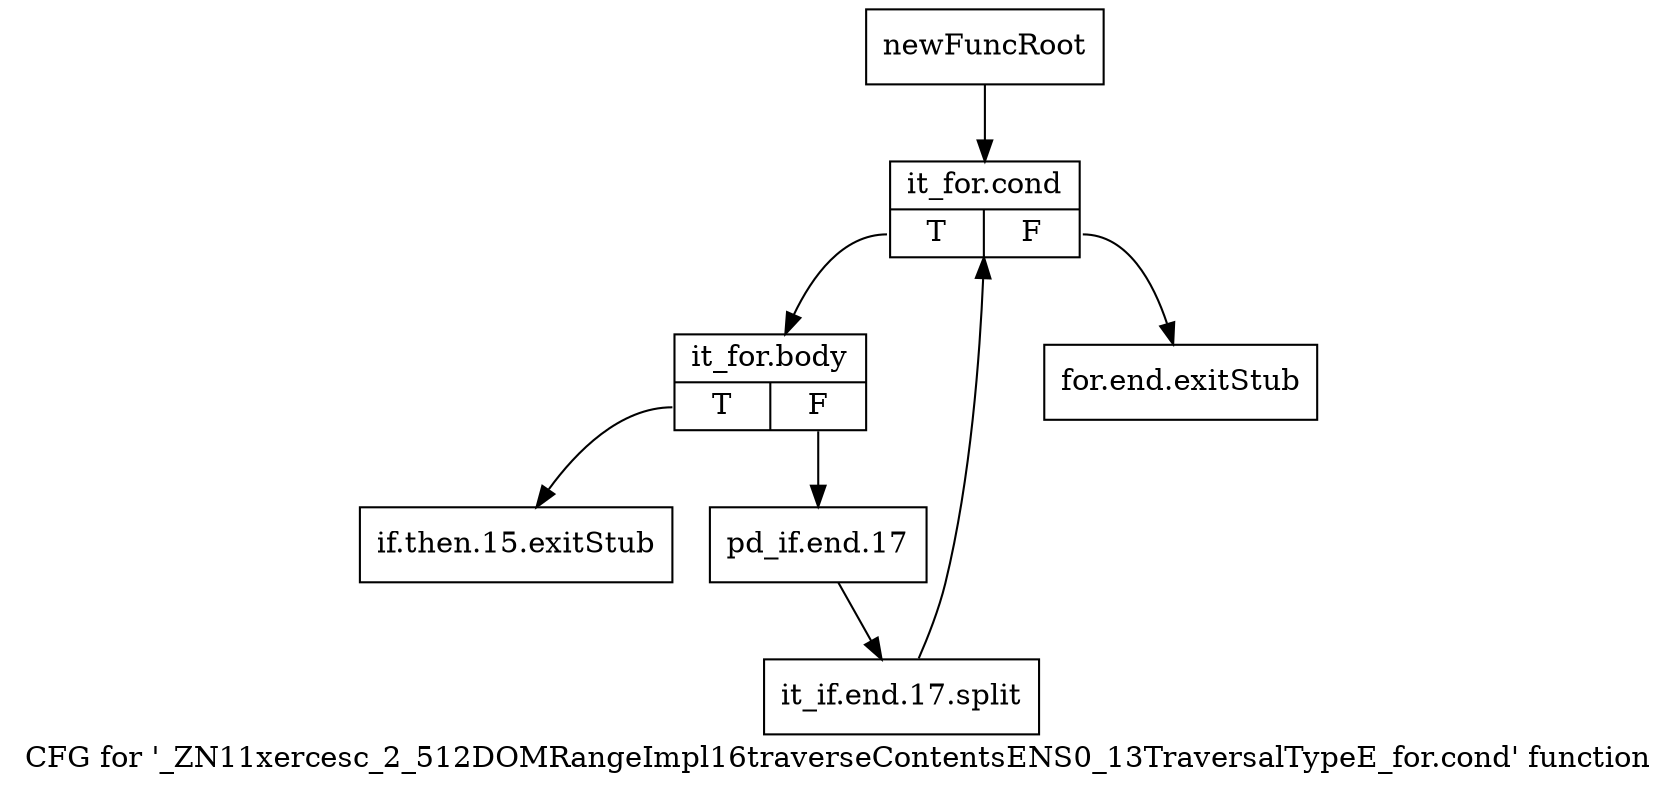 digraph "CFG for '_ZN11xercesc_2_512DOMRangeImpl16traverseContentsENS0_13TraversalTypeE_for.cond' function" {
	label="CFG for '_ZN11xercesc_2_512DOMRangeImpl16traverseContentsENS0_13TraversalTypeE_for.cond' function";

	Node0x97f4de0 [shape=record,label="{newFuncRoot}"];
	Node0x97f4de0 -> Node0x97f4ed0;
	Node0x97f4e30 [shape=record,label="{for.end.exitStub}"];
	Node0x97f4e80 [shape=record,label="{if.then.15.exitStub}"];
	Node0x97f4ed0 [shape=record,label="{it_for.cond|{<s0>T|<s1>F}}"];
	Node0x97f4ed0:s0 -> Node0x97f4f20;
	Node0x97f4ed0:s1 -> Node0x97f4e30;
	Node0x97f4f20 [shape=record,label="{it_for.body|{<s0>T|<s1>F}}"];
	Node0x97f4f20:s0 -> Node0x97f4e80;
	Node0x97f4f20:s1 -> Node0x97f4f70;
	Node0x97f4f70 [shape=record,label="{pd_if.end.17}"];
	Node0x97f4f70 -> Node0xcdf2280;
	Node0xcdf2280 [shape=record,label="{it_if.end.17.split}"];
	Node0xcdf2280 -> Node0x97f4ed0;
}
